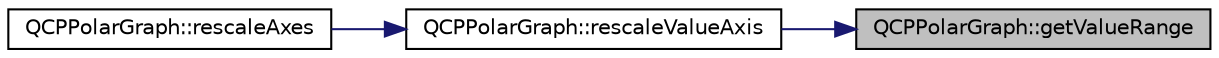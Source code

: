 digraph "QCPPolarGraph::getValueRange"
{
 // LATEX_PDF_SIZE
  edge [fontname="Helvetica",fontsize="10",labelfontname="Helvetica",labelfontsize="10"];
  node [fontname="Helvetica",fontsize="10",shape=record];
  rankdir="RL";
  Node1 [label="QCPPolarGraph::getValueRange",height=0.2,width=0.4,color="black", fillcolor="grey75", style="filled", fontcolor="black",tooltip=" "];
  Node1 -> Node2 [dir="back",color="midnightblue",fontsize="10",style="solid",fontname="Helvetica"];
  Node2 [label="QCPPolarGraph::rescaleValueAxis",height=0.2,width=0.4,color="black", fillcolor="white", style="filled",URL="$classQCPPolarGraph.html#af235a40af6f32ac65eee484e73b45932",tooltip=" "];
  Node2 -> Node3 [dir="back",color="midnightblue",fontsize="10",style="solid",fontname="Helvetica"];
  Node3 [label="QCPPolarGraph::rescaleAxes",height=0.2,width=0.4,color="black", fillcolor="white", style="filled",URL="$classQCPPolarGraph.html#a52d6dd17af9fc2fdc01ac5ad73a60a60",tooltip=" "];
}
